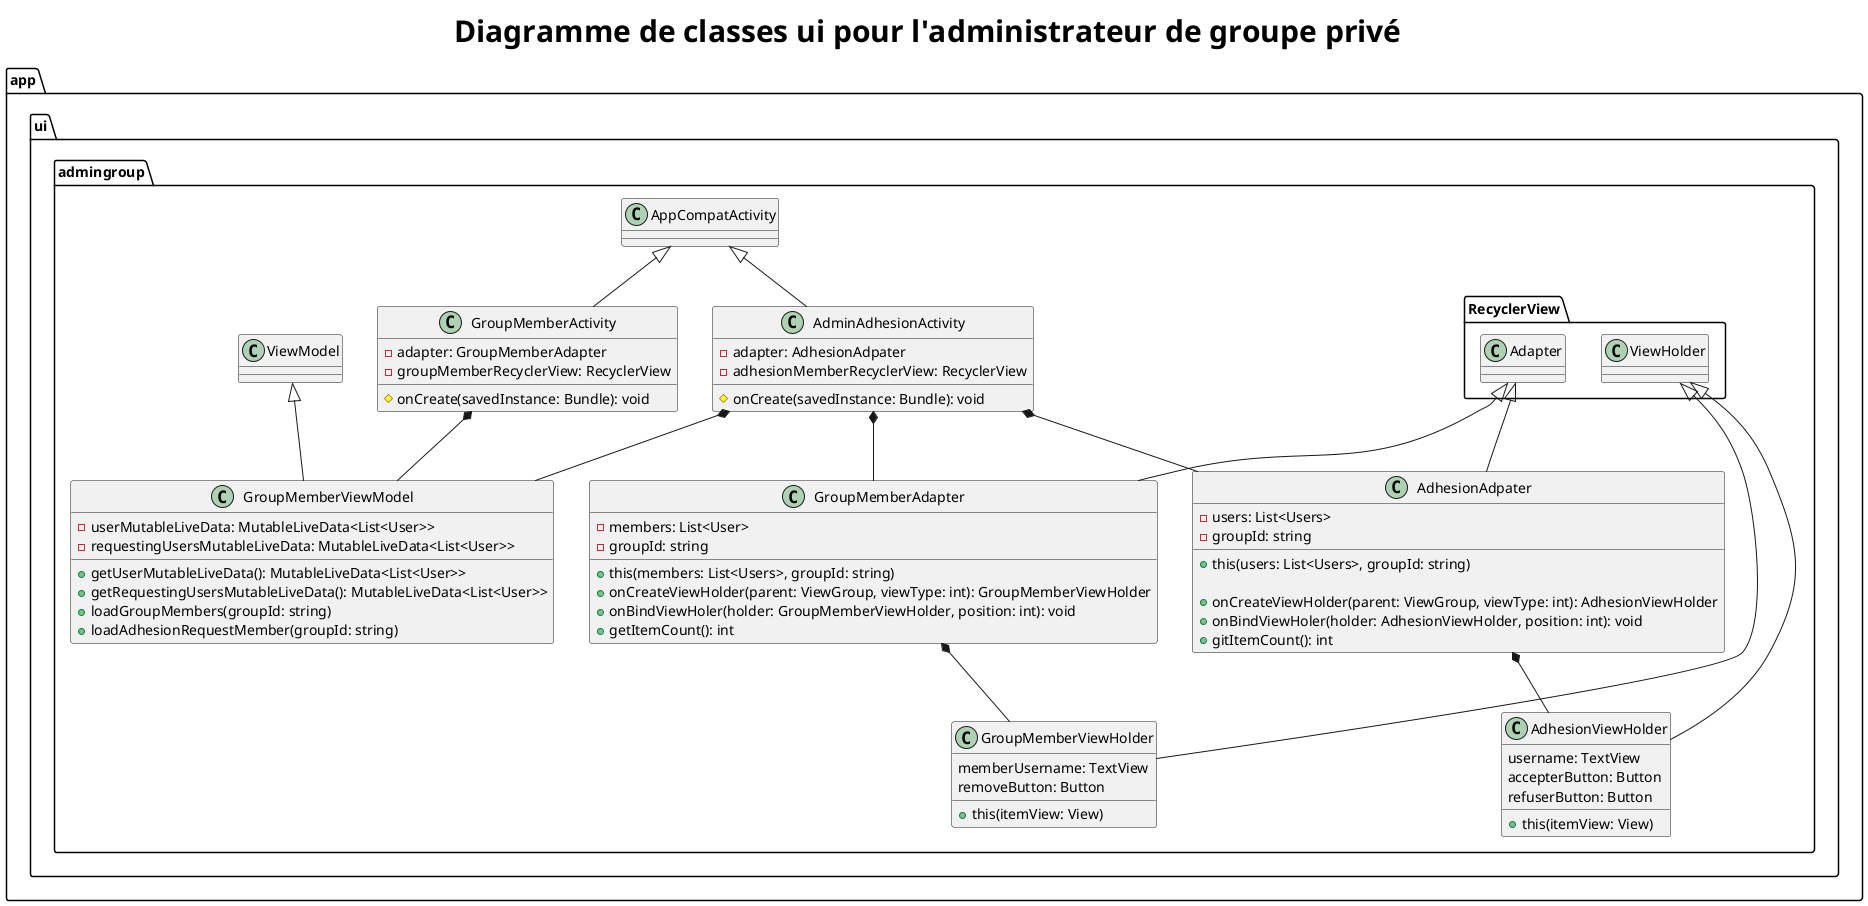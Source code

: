 @startuml modelui11
title <size:30><b>Diagramme de classes ui pour l'administrateur de groupe privé</b></size>

package app{
    package ui{
        package admingroup{
            class AdhesionAdpater extends RecyclerView.Adapter{
                - users: List<Users>
                - groupId: string

                + this(users: List<Users>, groupId: string)

                + onCreateViewHolder(parent: ViewGroup, viewType: int): AdhesionViewHolder
                + onBindViewHoler(holder: AdhesionViewHolder, position: int): void
                + gitItemCount(): int
            }
            AdhesionAdpater *-- AdhesionViewHolder

            
            class AdhesionViewHolder extends RecyclerView.ViewHolder{
                username: TextView
                accepterButton: Button
                refuserButton: Button

                + this(itemView: View)
            }

            class AdminAdhesionActivity extends AppCompatActivity{
                - adapter: AdhesionAdpater
                - adhesionMemberRecyclerView: RecyclerView

                # onCreate(savedInstance: Bundle): void
            }
            AdminAdhesionActivity *-- AdhesionAdpater
            AdminAdhesionActivity *-- GroupMemberViewModel

            class GroupMemberActivity extends AppCompatActivity{
                - adapter: GroupMemberAdapter
                - groupMemberRecyclerView: RecyclerView

                # onCreate(savedInstance: Bundle): void
            }
            AdminAdhesionActivity *-- GroupMemberAdapter
            GroupMemberActivity *-- GroupMemberViewModel

            class GroupMemberAdapter extends RecyclerView.Adapter{
                - members: List<User>
                - groupId: string

                + this(members: List<Users>, groupId: string)
                + onCreateViewHolder(parent: ViewGroup, viewType: int): GroupMemberViewHolder
                + onBindViewHoler(holder: GroupMemberViewHolder, position: int): void
                + getItemCount(): int
            }
            GroupMemberAdapter *-- GroupMemberViewHolder

            class GroupMemberViewHolder extends RecyclerView.ViewHolder{
                memberUsername: TextView
                removeButton: Button

                + this(itemView: View)
            }

            class GroupMemberViewModel extends ViewModel {
                - userMutableLiveData: MutableLiveData<List<User>>
                - requestingUsersMutableLiveData: MutableLiveData<List<User>>

                + getUserMutableLiveData(): MutableLiveData<List<User>>
                + getRequestingUsersMutableLiveData(): MutableLiveData<List<User>>
                + loadGroupMembers(groupId: string)
                + loadAdhesionRequestMember(groupId: string)
            }

        }
    }
}

@enduml